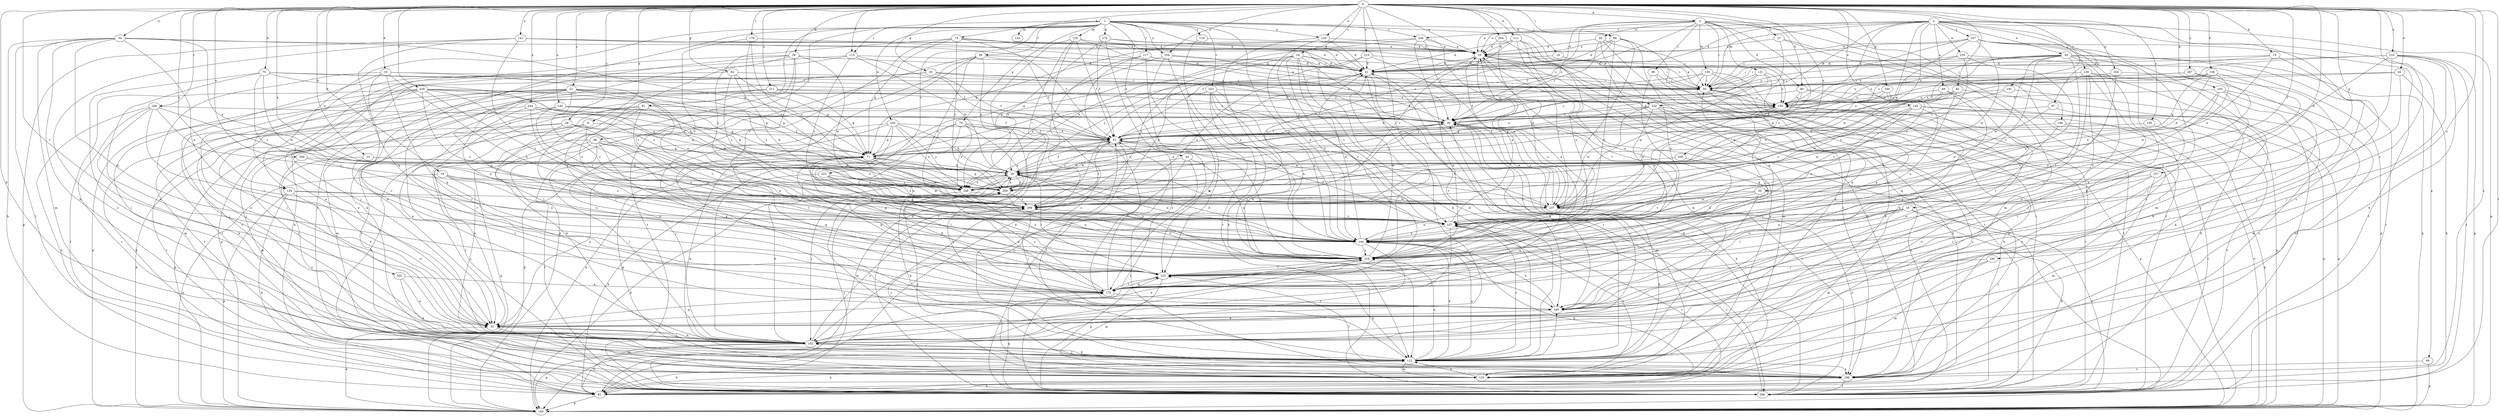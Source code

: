 strict digraph  {
0;
1;
2;
3;
6;
10;
13;
15;
16;
18;
19;
20;
21;
24;
26;
27;
30;
33;
34;
39;
41;
42;
43;
45;
48;
49;
50;
51;
56;
58;
61;
62;
63;
70;
71;
74;
75;
80;
81;
82;
88;
91;
92;
96;
97;
98;
100;
102;
106;
111;
112;
115;
116;
117;
120;
122;
124;
129;
130;
131;
133;
140;
141;
143;
144;
145;
154;
155;
157;
160;
163;
164;
165;
174;
175;
179;
184;
185;
191;
192;
195;
196;
202;
204;
206;
209;
210;
211;
215;
216;
220;
222;
223;
226;
227;
230;
232;
235;
237;
244;
248;
250;
254;
257;
259;
267;
269;
0 -> 3  [label=a];
0 -> 6  [label=a];
0 -> 10  [label=a];
0 -> 13  [label=b];
0 -> 15  [label=b];
0 -> 16  [label=b];
0 -> 18  [label=b];
0 -> 19  [label=b];
0 -> 21  [label=c];
0 -> 24  [label=c];
0 -> 26  [label=c];
0 -> 33  [label=d];
0 -> 34  [label=d];
0 -> 39  [label=d];
0 -> 42  [label=e];
0 -> 56  [label=f];
0 -> 62  [label=g];
0 -> 63  [label=g];
0 -> 74  [label=h];
0 -> 75  [label=h];
0 -> 80  [label=h];
0 -> 82  [label=i];
0 -> 88  [label=i];
0 -> 106  [label=k];
0 -> 111  [label=k];
0 -> 112  [label=k];
0 -> 115  [label=l];
0 -> 140  [label=n];
0 -> 141  [label=n];
0 -> 143  [label=n];
0 -> 145  [label=o];
0 -> 154  [label=o];
0 -> 157  [label=p];
0 -> 160  [label=p];
0 -> 163  [label=p];
0 -> 179  [label=r];
0 -> 184  [label=r];
0 -> 185  [label=r];
0 -> 191  [label=s];
0 -> 192  [label=s];
0 -> 195  [label=s];
0 -> 196  [label=s];
0 -> 202  [label=t];
0 -> 204  [label=t];
0 -> 206  [label=t];
0 -> 209  [label=u];
0 -> 210  [label=u];
0 -> 211  [label=u];
0 -> 215  [label=u];
0 -> 216  [label=u];
0 -> 220  [label=v];
0 -> 244  [label=x];
0 -> 248  [label=x];
0 -> 250  [label=y];
0 -> 254  [label=y];
0 -> 267  [label=z];
1 -> 41  [label=d];
1 -> 43  [label=e];
1 -> 58  [label=f];
1 -> 70  [label=g];
1 -> 88  [label=i];
1 -> 91  [label=i];
1 -> 96  [label=j];
1 -> 115  [label=l];
1 -> 116  [label=l];
1 -> 117  [label=l];
1 -> 124  [label=m];
1 -> 129  [label=m];
1 -> 143  [label=n];
1 -> 144  [label=n];
1 -> 154  [label=o];
1 -> 174  [label=q];
1 -> 206  [label=t];
1 -> 222  [label=v];
1 -> 223  [label=v];
1 -> 226  [label=v];
1 -> 230  [label=w];
1 -> 232  [label=w];
1 -> 254  [label=y];
2 -> 10  [label=a];
2 -> 41  [label=d];
2 -> 45  [label=e];
2 -> 48  [label=e];
2 -> 49  [label=e];
2 -> 92  [label=i];
2 -> 97  [label=j];
2 -> 120  [label=l];
2 -> 155  [label=o];
2 -> 164  [label=p];
2 -> 165  [label=p];
2 -> 196  [label=s];
2 -> 226  [label=v];
2 -> 232  [label=w];
2 -> 235  [label=w];
2 -> 257  [label=y];
2 -> 259  [label=y];
2 -> 269  [label=z];
3 -> 10  [label=a];
3 -> 27  [label=c];
3 -> 30  [label=c];
3 -> 41  [label=d];
3 -> 50  [label=e];
3 -> 61  [label=f];
3 -> 80  [label=h];
3 -> 92  [label=i];
3 -> 98  [label=j];
3 -> 100  [label=j];
3 -> 130  [label=m];
3 -> 131  [label=m];
3 -> 196  [label=s];
3 -> 227  [label=v];
6 -> 61  [label=f];
6 -> 122  [label=l];
6 -> 133  [label=m];
6 -> 144  [label=n];
6 -> 165  [label=p];
10 -> 41  [label=d];
10 -> 112  [label=k];
10 -> 133  [label=m];
10 -> 165  [label=p];
10 -> 206  [label=t];
10 -> 216  [label=u];
10 -> 269  [label=z];
13 -> 20  [label=b];
13 -> 185  [label=r];
13 -> 196  [label=s];
13 -> 248  [label=x];
15 -> 41  [label=d];
15 -> 92  [label=i];
15 -> 102  [label=j];
15 -> 248  [label=x];
16 -> 41  [label=d];
16 -> 155  [label=o];
18 -> 81  [label=h];
18 -> 122  [label=l];
18 -> 133  [label=m];
18 -> 144  [label=n];
18 -> 206  [label=t];
18 -> 216  [label=u];
18 -> 227  [label=v];
19 -> 102  [label=j];
19 -> 144  [label=n];
19 -> 165  [label=p];
19 -> 259  [label=y];
19 -> 269  [label=z];
20 -> 61  [label=f];
20 -> 102  [label=j];
20 -> 122  [label=l];
20 -> 133  [label=m];
20 -> 144  [label=n];
20 -> 216  [label=u];
20 -> 248  [label=x];
20 -> 259  [label=y];
21 -> 51  [label=e];
21 -> 71  [label=g];
21 -> 102  [label=j];
21 -> 144  [label=n];
21 -> 155  [label=o];
21 -> 165  [label=p];
21 -> 206  [label=t];
21 -> 227  [label=v];
21 -> 237  [label=w];
21 -> 259  [label=y];
24 -> 20  [label=b];
24 -> 41  [label=d];
24 -> 92  [label=i];
24 -> 102  [label=j];
24 -> 112  [label=k];
24 -> 144  [label=n];
24 -> 206  [label=t];
24 -> 227  [label=v];
24 -> 269  [label=z];
26 -> 61  [label=f];
26 -> 71  [label=g];
26 -> 102  [label=j];
26 -> 122  [label=l];
26 -> 165  [label=p];
26 -> 227  [label=v];
27 -> 10  [label=a];
27 -> 20  [label=b];
27 -> 133  [label=m];
27 -> 206  [label=t];
30 -> 61  [label=f];
30 -> 81  [label=h];
30 -> 133  [label=m];
30 -> 206  [label=t];
30 -> 237  [label=w];
30 -> 248  [label=x];
33 -> 92  [label=i];
33 -> 144  [label=n];
33 -> 175  [label=q];
33 -> 185  [label=r];
33 -> 196  [label=s];
33 -> 206  [label=t];
33 -> 269  [label=z];
34 -> 10  [label=a];
34 -> 71  [label=g];
34 -> 81  [label=h];
34 -> 112  [label=k];
34 -> 133  [label=m];
34 -> 144  [label=n];
34 -> 175  [label=q];
34 -> 206  [label=t];
34 -> 248  [label=x];
39 -> 41  [label=d];
39 -> 81  [label=h];
39 -> 102  [label=j];
39 -> 112  [label=k];
39 -> 122  [label=l];
39 -> 216  [label=u];
39 -> 237  [label=w];
41 -> 92  [label=i];
41 -> 102  [label=j];
41 -> 112  [label=k];
41 -> 185  [label=r];
41 -> 248  [label=x];
41 -> 269  [label=z];
42 -> 81  [label=h];
42 -> 92  [label=i];
42 -> 122  [label=l];
42 -> 155  [label=o];
43 -> 20  [label=b];
43 -> 102  [label=j];
43 -> 206  [label=t];
43 -> 216  [label=u];
45 -> 41  [label=d];
45 -> 61  [label=f];
45 -> 92  [label=i];
45 -> 102  [label=j];
45 -> 122  [label=l];
45 -> 155  [label=o];
45 -> 165  [label=p];
45 -> 185  [label=r];
45 -> 206  [label=t];
45 -> 227  [label=v];
45 -> 237  [label=w];
48 -> 155  [label=o];
48 -> 175  [label=q];
48 -> 185  [label=r];
48 -> 237  [label=w];
48 -> 248  [label=x];
49 -> 165  [label=p];
49 -> 196  [label=s];
50 -> 10  [label=a];
50 -> 30  [label=c];
50 -> 92  [label=i];
50 -> 112  [label=k];
50 -> 175  [label=q];
51 -> 102  [label=j];
51 -> 133  [label=m];
51 -> 175  [label=q];
56 -> 185  [label=r];
56 -> 196  [label=s];
56 -> 227  [label=v];
56 -> 237  [label=w];
56 -> 269  [label=z];
58 -> 20  [label=b];
58 -> 41  [label=d];
58 -> 61  [label=f];
58 -> 165  [label=p];
58 -> 185  [label=r];
58 -> 206  [label=t];
58 -> 269  [label=z];
61 -> 71  [label=g];
61 -> 155  [label=o];
61 -> 206  [label=t];
61 -> 216  [label=u];
61 -> 248  [label=x];
61 -> 259  [label=y];
62 -> 51  [label=e];
62 -> 71  [label=g];
62 -> 92  [label=i];
62 -> 237  [label=w];
62 -> 269  [label=z];
63 -> 30  [label=c];
63 -> 51  [label=e];
63 -> 61  [label=f];
63 -> 92  [label=i];
63 -> 102  [label=j];
63 -> 155  [label=o];
63 -> 165  [label=p];
70 -> 61  [label=f];
70 -> 102  [label=j];
70 -> 112  [label=k];
70 -> 165  [label=p];
70 -> 216  [label=u];
70 -> 237  [label=w];
70 -> 248  [label=x];
71 -> 20  [label=b];
71 -> 51  [label=e];
71 -> 92  [label=i];
71 -> 112  [label=k];
71 -> 175  [label=q];
71 -> 237  [label=w];
74 -> 10  [label=a];
74 -> 41  [label=d];
74 -> 61  [label=f];
74 -> 71  [label=g];
74 -> 92  [label=i];
74 -> 227  [label=v];
74 -> 259  [label=y];
74 -> 269  [label=z];
75 -> 30  [label=c];
75 -> 51  [label=e];
75 -> 92  [label=i];
75 -> 102  [label=j];
75 -> 237  [label=w];
75 -> 259  [label=y];
75 -> 269  [label=z];
80 -> 30  [label=c];
80 -> 144  [label=n];
80 -> 155  [label=o];
80 -> 165  [label=p];
80 -> 185  [label=r];
81 -> 112  [label=k];
81 -> 165  [label=p];
81 -> 227  [label=v];
82 -> 71  [label=g];
82 -> 112  [label=k];
82 -> 155  [label=o];
82 -> 216  [label=u];
82 -> 248  [label=x];
88 -> 10  [label=a];
88 -> 41  [label=d];
88 -> 61  [label=f];
88 -> 144  [label=n];
88 -> 206  [label=t];
88 -> 216  [label=u];
88 -> 227  [label=v];
91 -> 30  [label=c];
91 -> 51  [label=e];
91 -> 81  [label=h];
91 -> 112  [label=k];
91 -> 206  [label=t];
91 -> 216  [label=u];
91 -> 248  [label=x];
92 -> 10  [label=a];
92 -> 81  [label=h];
92 -> 155  [label=o];
96 -> 51  [label=e];
96 -> 71  [label=g];
96 -> 102  [label=j];
96 -> 122  [label=l];
96 -> 144  [label=n];
96 -> 165  [label=p];
96 -> 175  [label=q];
96 -> 206  [label=t];
97 -> 30  [label=c];
97 -> 165  [label=p];
97 -> 237  [label=w];
98 -> 81  [label=h];
98 -> 92  [label=i];
98 -> 175  [label=q];
100 -> 61  [label=f];
100 -> 122  [label=l];
100 -> 165  [label=p];
100 -> 206  [label=t];
102 -> 20  [label=b];
102 -> 30  [label=c];
102 -> 51  [label=e];
102 -> 81  [label=h];
102 -> 112  [label=k];
102 -> 165  [label=p];
102 -> 216  [label=u];
102 -> 269  [label=z];
106 -> 20  [label=b];
106 -> 30  [label=c];
106 -> 71  [label=g];
106 -> 92  [label=i];
106 -> 216  [label=u];
106 -> 237  [label=w];
111 -> 10  [label=a];
111 -> 41  [label=d];
111 -> 144  [label=n];
111 -> 196  [label=s];
111 -> 216  [label=u];
111 -> 227  [label=v];
111 -> 269  [label=z];
112 -> 61  [label=f];
112 -> 81  [label=h];
112 -> 102  [label=j];
112 -> 133  [label=m];
112 -> 144  [label=n];
112 -> 185  [label=r];
112 -> 196  [label=s];
112 -> 216  [label=u];
112 -> 227  [label=v];
115 -> 20  [label=b];
115 -> 41  [label=d];
115 -> 61  [label=f];
115 -> 102  [label=j];
115 -> 122  [label=l];
115 -> 269  [label=z];
116 -> 10  [label=a];
116 -> 144  [label=n];
117 -> 41  [label=d];
117 -> 81  [label=h];
117 -> 92  [label=i];
117 -> 122  [label=l];
117 -> 185  [label=r];
120 -> 20  [label=b];
120 -> 51  [label=e];
120 -> 81  [label=h];
120 -> 92  [label=i];
120 -> 102  [label=j];
120 -> 185  [label=r];
120 -> 206  [label=t];
122 -> 92  [label=i];
122 -> 112  [label=k];
122 -> 133  [label=m];
122 -> 175  [label=q];
129 -> 10  [label=a];
129 -> 30  [label=c];
129 -> 61  [label=f];
129 -> 81  [label=h];
129 -> 196  [label=s];
129 -> 206  [label=t];
130 -> 20  [label=b];
130 -> 61  [label=f];
130 -> 92  [label=i];
130 -> 112  [label=k];
130 -> 175  [label=q];
130 -> 206  [label=t];
131 -> 61  [label=f];
131 -> 92  [label=i];
131 -> 155  [label=o];
131 -> 175  [label=q];
131 -> 237  [label=w];
131 -> 259  [label=y];
133 -> 10  [label=a];
133 -> 71  [label=g];
133 -> 112  [label=k];
133 -> 155  [label=o];
133 -> 227  [label=v];
133 -> 269  [label=z];
140 -> 20  [label=b];
140 -> 30  [label=c];
140 -> 71  [label=g];
140 -> 185  [label=r];
140 -> 206  [label=t];
140 -> 227  [label=v];
141 -> 10  [label=a];
141 -> 30  [label=c];
141 -> 41  [label=d];
141 -> 155  [label=o];
141 -> 165  [label=p];
141 -> 175  [label=q];
141 -> 196  [label=s];
141 -> 269  [label=z];
143 -> 10  [label=a];
143 -> 41  [label=d];
143 -> 112  [label=k];
143 -> 144  [label=n];
144 -> 20  [label=b];
144 -> 41  [label=d];
144 -> 71  [label=g];
144 -> 81  [label=h];
144 -> 112  [label=k];
144 -> 165  [label=p];
144 -> 216  [label=u];
145 -> 30  [label=c];
145 -> 51  [label=e];
145 -> 144  [label=n];
145 -> 165  [label=p];
145 -> 206  [label=t];
145 -> 237  [label=w];
145 -> 269  [label=z];
154 -> 51  [label=e];
154 -> 81  [label=h];
154 -> 144  [label=n];
154 -> 165  [label=p];
154 -> 237  [label=w];
155 -> 30  [label=c];
155 -> 71  [label=g];
155 -> 237  [label=w];
155 -> 259  [label=y];
157 -> 133  [label=m];
157 -> 144  [label=n];
157 -> 185  [label=r];
157 -> 248  [label=x];
160 -> 61  [label=f];
160 -> 144  [label=n];
160 -> 155  [label=o];
160 -> 227  [label=v];
163 -> 133  [label=m];
163 -> 144  [label=n];
163 -> 155  [label=o];
163 -> 175  [label=q];
163 -> 196  [label=s];
163 -> 248  [label=x];
164 -> 92  [label=i];
164 -> 112  [label=k];
164 -> 216  [label=u];
165 -> 20  [label=b];
165 -> 51  [label=e];
165 -> 92  [label=i];
165 -> 155  [label=o];
174 -> 10  [label=a];
174 -> 61  [label=f];
174 -> 155  [label=o];
174 -> 196  [label=s];
174 -> 259  [label=y];
175 -> 20  [label=b];
175 -> 61  [label=f];
175 -> 71  [label=g];
175 -> 122  [label=l];
175 -> 185  [label=r];
175 -> 259  [label=y];
179 -> 10  [label=a];
179 -> 227  [label=v];
179 -> 248  [label=x];
179 -> 259  [label=y];
184 -> 30  [label=c];
184 -> 81  [label=h];
184 -> 112  [label=k];
184 -> 122  [label=l];
184 -> 196  [label=s];
184 -> 227  [label=v];
184 -> 248  [label=x];
185 -> 30  [label=c];
185 -> 51  [label=e];
185 -> 144  [label=n];
191 -> 155  [label=o];
191 -> 196  [label=s];
191 -> 259  [label=y];
192 -> 102  [label=j];
192 -> 122  [label=l];
192 -> 133  [label=m];
195 -> 61  [label=f];
195 -> 185  [label=r];
196 -> 81  [label=h];
196 -> 122  [label=l];
196 -> 155  [label=o];
196 -> 206  [label=t];
196 -> 259  [label=y];
202 -> 51  [label=e];
202 -> 112  [label=k];
202 -> 175  [label=q];
204 -> 10  [label=a];
204 -> 81  [label=h];
204 -> 237  [label=w];
206 -> 41  [label=d];
206 -> 92  [label=i];
206 -> 122  [label=l];
206 -> 175  [label=q];
206 -> 227  [label=v];
206 -> 259  [label=y];
209 -> 20  [label=b];
209 -> 51  [label=e];
209 -> 216  [label=u];
210 -> 30  [label=c];
210 -> 41  [label=d];
210 -> 102  [label=j];
210 -> 112  [label=k];
210 -> 122  [label=l];
210 -> 165  [label=p];
210 -> 206  [label=t];
210 -> 227  [label=v];
211 -> 30  [label=c];
211 -> 71  [label=g];
211 -> 133  [label=m];
211 -> 155  [label=o];
211 -> 185  [label=r];
211 -> 196  [label=s];
215 -> 41  [label=d];
215 -> 92  [label=i];
215 -> 112  [label=k];
215 -> 237  [label=w];
215 -> 259  [label=y];
216 -> 10  [label=a];
216 -> 41  [label=d];
216 -> 51  [label=e];
216 -> 71  [label=g];
216 -> 122  [label=l];
216 -> 269  [label=z];
220 -> 20  [label=b];
220 -> 51  [label=e];
220 -> 71  [label=g];
220 -> 102  [label=j];
220 -> 133  [label=m];
220 -> 155  [label=o];
220 -> 206  [label=t];
220 -> 227  [label=v];
220 -> 248  [label=x];
220 -> 269  [label=z];
222 -> 81  [label=h];
222 -> 122  [label=l];
222 -> 237  [label=w];
222 -> 259  [label=y];
222 -> 269  [label=z];
223 -> 112  [label=k];
223 -> 144  [label=n];
223 -> 155  [label=o];
223 -> 175  [label=q];
223 -> 185  [label=r];
223 -> 216  [label=u];
223 -> 227  [label=v];
223 -> 269  [label=z];
226 -> 10  [label=a];
226 -> 30  [label=c];
226 -> 71  [label=g];
226 -> 122  [label=l];
226 -> 175  [label=q];
226 -> 248  [label=x];
227 -> 10  [label=a];
227 -> 61  [label=f];
227 -> 102  [label=j];
227 -> 144  [label=n];
230 -> 20  [label=b];
230 -> 61  [label=f];
230 -> 71  [label=g];
230 -> 102  [label=j];
230 -> 165  [label=p];
230 -> 248  [label=x];
230 -> 259  [label=y];
230 -> 269  [label=z];
232 -> 30  [label=c];
232 -> 71  [label=g];
232 -> 81  [label=h];
232 -> 165  [label=p];
232 -> 196  [label=s];
232 -> 227  [label=v];
232 -> 237  [label=w];
235 -> 41  [label=d];
235 -> 144  [label=n];
235 -> 155  [label=o];
235 -> 165  [label=p];
235 -> 269  [label=z];
237 -> 20  [label=b];
237 -> 30  [label=c];
237 -> 61  [label=f];
237 -> 112  [label=k];
237 -> 144  [label=n];
237 -> 175  [label=q];
237 -> 196  [label=s];
244 -> 30  [label=c];
244 -> 61  [label=f];
244 -> 81  [label=h];
244 -> 144  [label=n];
244 -> 227  [label=v];
244 -> 248  [label=x];
248 -> 30  [label=c];
248 -> 112  [label=k];
248 -> 175  [label=q];
248 -> 216  [label=u];
248 -> 237  [label=w];
250 -> 20  [label=b];
250 -> 216  [label=u];
254 -> 30  [label=c];
254 -> 41  [label=d];
254 -> 71  [label=g];
254 -> 122  [label=l];
254 -> 206  [label=t];
257 -> 10  [label=a];
257 -> 30  [label=c];
257 -> 71  [label=g];
257 -> 92  [label=i];
257 -> 102  [label=j];
257 -> 133  [label=m];
257 -> 185  [label=r];
257 -> 206  [label=t];
257 -> 237  [label=w];
259 -> 20  [label=b];
259 -> 71  [label=g];
259 -> 216  [label=u];
259 -> 269  [label=z];
267 -> 92  [label=i];
267 -> 102  [label=j];
267 -> 155  [label=o];
267 -> 216  [label=u];
269 -> 30  [label=c];
269 -> 41  [label=d];
269 -> 61  [label=f];
269 -> 185  [label=r];
269 -> 227  [label=v];
}
